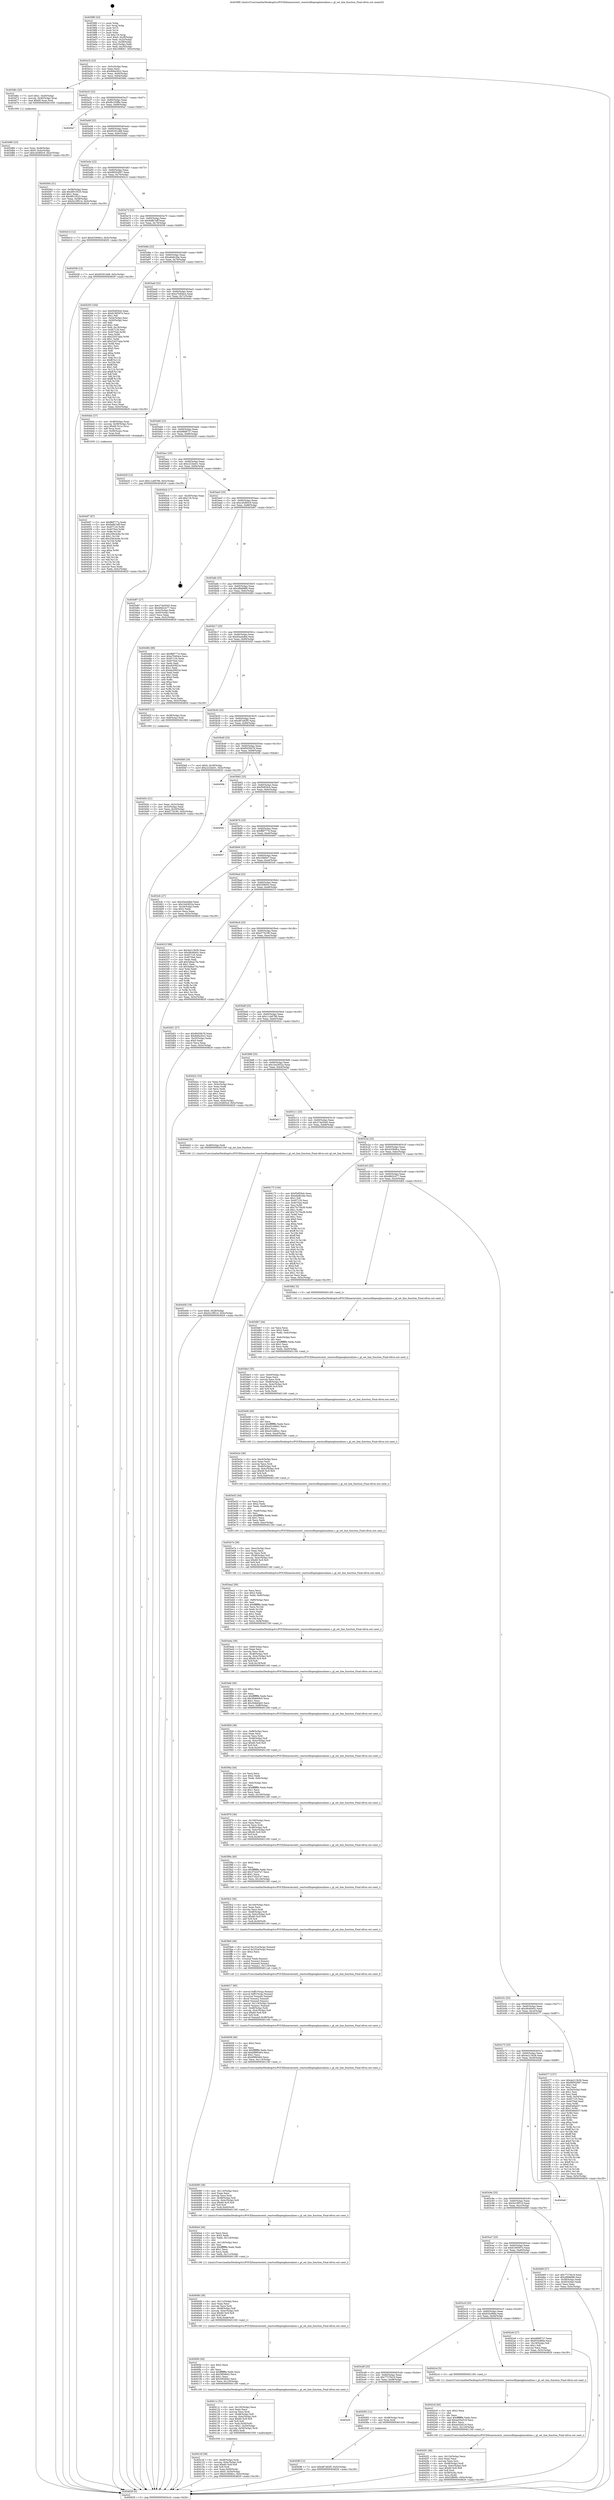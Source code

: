 digraph "0x4039f0" {
  label = "0x4039f0 (/mnt/c/Users/mathe/Desktop/tcc/POCII/binaries/extr_reactosdllopenglmesalines.c_gl_set_line_function_Final-ollvm.out::main(0))"
  labelloc = "t"
  node[shape=record]

  Entry [label="",width=0.3,height=0.3,shape=circle,fillcolor=black,style=filled]
  "0x403a1b" [label="{
     0x403a1b [23]\l
     | [instrs]\l
     &nbsp;&nbsp;0x403a1b \<+3\>: mov -0x5c(%rbp),%eax\l
     &nbsp;&nbsp;0x403a1e \<+2\>: mov %eax,%ecx\l
     &nbsp;&nbsp;0x403a20 \<+6\>: sub $0x846a30c2,%ecx\l
     &nbsp;&nbsp;0x403a26 \<+3\>: mov %eax,-0x60(%rbp)\l
     &nbsp;&nbsp;0x403a29 \<+3\>: mov %ecx,-0x64(%rbp)\l
     &nbsp;&nbsp;0x403a2c \<+6\>: je 0000000000403d6c \<main+0x37c\>\l
  }"]
  "0x403d6c" [label="{
     0x403d6c [20]\l
     | [instrs]\l
     &nbsp;&nbsp;0x403d6c \<+7\>: movl $0x1,-0x40(%rbp)\l
     &nbsp;&nbsp;0x403d73 \<+4\>: movslq -0x40(%rbp),%rax\l
     &nbsp;&nbsp;0x403d77 \<+4\>: imul $0x60,%rax,%rdi\l
     &nbsp;&nbsp;0x403d7b \<+5\>: call 0000000000401050 \<malloc@plt\>\l
     | [calls]\l
     &nbsp;&nbsp;0x401050 \{1\} (unknown)\l
  }"]
  "0x403a32" [label="{
     0x403a32 [22]\l
     | [instrs]\l
     &nbsp;&nbsp;0x403a32 \<+5\>: jmp 0000000000403a37 \<main+0x47\>\l
     &nbsp;&nbsp;0x403a37 \<+3\>: mov -0x60(%rbp),%eax\l
     &nbsp;&nbsp;0x403a3a \<+5\>: sub $0x8b105f8e,%eax\l
     &nbsp;&nbsp;0x403a3f \<+3\>: mov %eax,-0x68(%rbp)\l
     &nbsp;&nbsp;0x403a42 \<+6\>: je 00000000004045a7 \<main+0xbb7\>\l
  }"]
  Exit [label="",width=0.3,height=0.3,shape=circle,fillcolor=black,style=filled,peripheries=2]
  "0x4045a7" [label="{
     0x4045a7\l
  }", style=dashed]
  "0x403a48" [label="{
     0x403a48 [22]\l
     | [instrs]\l
     &nbsp;&nbsp;0x403a48 \<+5\>: jmp 0000000000403a4d \<main+0x5d\>\l
     &nbsp;&nbsp;0x403a4d \<+3\>: mov -0x60(%rbp),%eax\l
     &nbsp;&nbsp;0x403a50 \<+5\>: sub $0x95301dd8,%eax\l
     &nbsp;&nbsp;0x403a55 \<+3\>: mov %eax,-0x6c(%rbp)\l
     &nbsp;&nbsp;0x403a58 \<+6\>: je 0000000000404564 \<main+0xb74\>\l
  }"]
  "0x40458f" [label="{
     0x40458f [12]\l
     | [instrs]\l
     &nbsp;&nbsp;0x40458f \<+7\>: movl $0xd87a92f5,-0x5c(%rbp)\l
     &nbsp;&nbsp;0x404596 \<+5\>: jmp 0000000000404629 \<main+0xc39\>\l
  }"]
  "0x404564" [label="{
     0x404564 [31]\l
     | [instrs]\l
     &nbsp;&nbsp;0x404564 \<+3\>: mov -0x58(%rbp),%eax\l
     &nbsp;&nbsp;0x404567 \<+5\>: add $0x4f010525,%eax\l
     &nbsp;&nbsp;0x40456c \<+3\>: add $0x1,%eax\l
     &nbsp;&nbsp;0x40456f \<+5\>: sub $0x4f010525,%eax\l
     &nbsp;&nbsp;0x404574 \<+3\>: mov %eax,-0x58(%rbp)\l
     &nbsp;&nbsp;0x404577 \<+7\>: movl $0x5e19f51d,-0x5c(%rbp)\l
     &nbsp;&nbsp;0x40457e \<+5\>: jmp 0000000000404629 \<main+0xc39\>\l
  }"]
  "0x403a5e" [label="{
     0x403a5e [22]\l
     | [instrs]\l
     &nbsp;&nbsp;0x403a5e \<+5\>: jmp 0000000000403a63 \<main+0x73\>\l
     &nbsp;&nbsp;0x403a63 \<+3\>: mov -0x60(%rbp),%eax\l
     &nbsp;&nbsp;0x403a66 \<+5\>: sub $0x98502697,%eax\l
     &nbsp;&nbsp;0x403a6b \<+3\>: mov %eax,-0x70(%rbp)\l
     &nbsp;&nbsp;0x403a6e \<+6\>: je 0000000000404414 \<main+0xa24\>\l
  }"]
  "0x403cf2" [label="{
     0x403cf2\l
  }", style=dashed]
  "0x404414" [label="{
     0x404414 [12]\l
     | [instrs]\l
     &nbsp;&nbsp;0x404414 \<+7\>: movl $0x433946cc,-0x5c(%rbp)\l
     &nbsp;&nbsp;0x40441b \<+5\>: jmp 0000000000404629 \<main+0xc39\>\l
  }"]
  "0x403a74" [label="{
     0x403a74 [22]\l
     | [instrs]\l
     &nbsp;&nbsp;0x403a74 \<+5\>: jmp 0000000000403a79 \<main+0x89\>\l
     &nbsp;&nbsp;0x403a79 \<+3\>: mov -0x60(%rbp),%eax\l
     &nbsp;&nbsp;0x403a7c \<+5\>: sub $0x9a8b7eff,%eax\l
     &nbsp;&nbsp;0x403a81 \<+3\>: mov %eax,-0x74(%rbp)\l
     &nbsp;&nbsp;0x403a84 \<+6\>: je 0000000000404558 \<main+0xb68\>\l
  }"]
  "0x404583" [label="{
     0x404583 [12]\l
     | [instrs]\l
     &nbsp;&nbsp;0x404583 \<+4\>: mov -0x48(%rbp),%rax\l
     &nbsp;&nbsp;0x404587 \<+3\>: mov %rax,%rdi\l
     &nbsp;&nbsp;0x40458a \<+5\>: call 0000000000401030 \<free@plt\>\l
     | [calls]\l
     &nbsp;&nbsp;0x401030 \{1\} (unknown)\l
  }"]
  "0x404558" [label="{
     0x404558 [12]\l
     | [instrs]\l
     &nbsp;&nbsp;0x404558 \<+7\>: movl $0x95301dd8,-0x5c(%rbp)\l
     &nbsp;&nbsp;0x40455f \<+5\>: jmp 0000000000404629 \<main+0xc39\>\l
  }"]
  "0x403a8a" [label="{
     0x403a8a [22]\l
     | [instrs]\l
     &nbsp;&nbsp;0x403a8a \<+5\>: jmp 0000000000403a8f \<main+0x9f\>\l
     &nbsp;&nbsp;0x403a8f \<+3\>: mov -0x60(%rbp),%eax\l
     &nbsp;&nbsp;0x403a92 \<+5\>: sub $0xa6a8c2be,%eax\l
     &nbsp;&nbsp;0x403a97 \<+3\>: mov %eax,-0x78(%rbp)\l
     &nbsp;&nbsp;0x403a9a \<+6\>: je 0000000000404205 \<main+0x815\>\l
  }"]
  "0x4044f7" [label="{
     0x4044f7 [97]\l
     | [instrs]\l
     &nbsp;&nbsp;0x4044f7 \<+5\>: mov $0xffdf777e,%edx\l
     &nbsp;&nbsp;0x4044fc \<+5\>: mov $0x9a8b7eff,%esi\l
     &nbsp;&nbsp;0x404501 \<+8\>: mov 0x407120,%r8d\l
     &nbsp;&nbsp;0x404509 \<+8\>: mov 0x4070a4,%r9d\l
     &nbsp;&nbsp;0x404511 \<+3\>: mov %r8d,%r10d\l
     &nbsp;&nbsp;0x404514 \<+7\>: sub $0x256c4c9a,%r10d\l
     &nbsp;&nbsp;0x40451b \<+4\>: sub $0x1,%r10d\l
     &nbsp;&nbsp;0x40451f \<+7\>: add $0x256c4c9a,%r10d\l
     &nbsp;&nbsp;0x404526 \<+4\>: imul %r10d,%r8d\l
     &nbsp;&nbsp;0x40452a \<+4\>: and $0x1,%r8d\l
     &nbsp;&nbsp;0x40452e \<+4\>: cmp $0x0,%r8d\l
     &nbsp;&nbsp;0x404532 \<+4\>: sete %r11b\l
     &nbsp;&nbsp;0x404536 \<+4\>: cmp $0xa,%r9d\l
     &nbsp;&nbsp;0x40453a \<+3\>: setl %bl\l
     &nbsp;&nbsp;0x40453d \<+3\>: mov %r11b,%r14b\l
     &nbsp;&nbsp;0x404540 \<+3\>: and %bl,%r14b\l
     &nbsp;&nbsp;0x404543 \<+3\>: xor %bl,%r11b\l
     &nbsp;&nbsp;0x404546 \<+3\>: or %r11b,%r14b\l
     &nbsp;&nbsp;0x404549 \<+4\>: test $0x1,%r14b\l
     &nbsp;&nbsp;0x40454d \<+3\>: cmovne %esi,%edx\l
     &nbsp;&nbsp;0x404550 \<+3\>: mov %edx,-0x5c(%rbp)\l
     &nbsp;&nbsp;0x404553 \<+5\>: jmp 0000000000404629 \<main+0xc39\>\l
  }"]
  "0x404205" [label="{
     0x404205 [164]\l
     | [instrs]\l
     &nbsp;&nbsp;0x404205 \<+5\>: mov $0xf5df29cb,%eax\l
     &nbsp;&nbsp;0x40420a \<+5\>: mov $0x6180597e,%ecx\l
     &nbsp;&nbsp;0x40420f \<+2\>: mov $0x1,%dl\l
     &nbsp;&nbsp;0x404211 \<+3\>: mov -0x54(%rbp),%esi\l
     &nbsp;&nbsp;0x404214 \<+3\>: cmp -0x50(%rbp),%esi\l
     &nbsp;&nbsp;0x404217 \<+4\>: setl %dil\l
     &nbsp;&nbsp;0x40421b \<+4\>: and $0x1,%dil\l
     &nbsp;&nbsp;0x40421f \<+4\>: mov %dil,-0x19(%rbp)\l
     &nbsp;&nbsp;0x404223 \<+7\>: mov 0x407120,%esi\l
     &nbsp;&nbsp;0x40422a \<+8\>: mov 0x4070a4,%r8d\l
     &nbsp;&nbsp;0x404232 \<+3\>: mov %esi,%r9d\l
     &nbsp;&nbsp;0x404235 \<+7\>: sub $0x22037aba,%r9d\l
     &nbsp;&nbsp;0x40423c \<+4\>: sub $0x1,%r9d\l
     &nbsp;&nbsp;0x404240 \<+7\>: add $0x22037aba,%r9d\l
     &nbsp;&nbsp;0x404247 \<+4\>: imul %r9d,%esi\l
     &nbsp;&nbsp;0x40424b \<+3\>: and $0x1,%esi\l
     &nbsp;&nbsp;0x40424e \<+3\>: cmp $0x0,%esi\l
     &nbsp;&nbsp;0x404251 \<+4\>: sete %dil\l
     &nbsp;&nbsp;0x404255 \<+4\>: cmp $0xa,%r8d\l
     &nbsp;&nbsp;0x404259 \<+4\>: setl %r10b\l
     &nbsp;&nbsp;0x40425d \<+3\>: mov %dil,%r11b\l
     &nbsp;&nbsp;0x404260 \<+4\>: xor $0xff,%r11b\l
     &nbsp;&nbsp;0x404264 \<+3\>: mov %r10b,%bl\l
     &nbsp;&nbsp;0x404267 \<+3\>: xor $0xff,%bl\l
     &nbsp;&nbsp;0x40426a \<+3\>: xor $0x1,%dl\l
     &nbsp;&nbsp;0x40426d \<+3\>: mov %r11b,%r14b\l
     &nbsp;&nbsp;0x404270 \<+4\>: and $0xff,%r14b\l
     &nbsp;&nbsp;0x404274 \<+3\>: and %dl,%dil\l
     &nbsp;&nbsp;0x404277 \<+3\>: mov %bl,%r15b\l
     &nbsp;&nbsp;0x40427a \<+4\>: and $0xff,%r15b\l
     &nbsp;&nbsp;0x40427e \<+3\>: and %dl,%r10b\l
     &nbsp;&nbsp;0x404281 \<+3\>: or %dil,%r14b\l
     &nbsp;&nbsp;0x404284 \<+3\>: or %r10b,%r15b\l
     &nbsp;&nbsp;0x404287 \<+3\>: xor %r15b,%r14b\l
     &nbsp;&nbsp;0x40428a \<+3\>: or %bl,%r11b\l
     &nbsp;&nbsp;0x40428d \<+4\>: xor $0xff,%r11b\l
     &nbsp;&nbsp;0x404291 \<+3\>: or $0x1,%dl\l
     &nbsp;&nbsp;0x404294 \<+3\>: and %dl,%r11b\l
     &nbsp;&nbsp;0x404297 \<+3\>: or %r11b,%r14b\l
     &nbsp;&nbsp;0x40429a \<+4\>: test $0x1,%r14b\l
     &nbsp;&nbsp;0x40429e \<+3\>: cmovne %ecx,%eax\l
     &nbsp;&nbsp;0x4042a1 \<+3\>: mov %eax,-0x5c(%rbp)\l
     &nbsp;&nbsp;0x4042a4 \<+5\>: jmp 0000000000404629 \<main+0xc39\>\l
  }"]
  "0x403aa0" [label="{
     0x403aa0 [22]\l
     | [instrs]\l
     &nbsp;&nbsp;0x403aa0 \<+5\>: jmp 0000000000403aa5 \<main+0xb5\>\l
     &nbsp;&nbsp;0x403aa5 \<+3\>: mov -0x60(%rbp),%eax\l
     &nbsp;&nbsp;0x403aa8 \<+5\>: sub $0xa70d04ce,%eax\l
     &nbsp;&nbsp;0x403aad \<+3\>: mov %eax,-0x7c(%rbp)\l
     &nbsp;&nbsp;0x403ab0 \<+6\>: je 00000000004044dc \<main+0xaec\>\l
  }"]
  "0x404456" [label="{
     0x404456 [19]\l
     | [instrs]\l
     &nbsp;&nbsp;0x404456 \<+7\>: movl $0x0,-0x58(%rbp)\l
     &nbsp;&nbsp;0x40445d \<+7\>: movl $0x5e19f51d,-0x5c(%rbp)\l
     &nbsp;&nbsp;0x404464 \<+5\>: jmp 0000000000404629 \<main+0xc39\>\l
  }"]
  "0x4044dc" [label="{
     0x4044dc [27]\l
     | [instrs]\l
     &nbsp;&nbsp;0x4044dc \<+4\>: mov -0x48(%rbp),%rax\l
     &nbsp;&nbsp;0x4044e0 \<+4\>: movslq -0x58(%rbp),%rcx\l
     &nbsp;&nbsp;0x4044e4 \<+4\>: imul $0x60,%rcx,%rcx\l
     &nbsp;&nbsp;0x4044e8 \<+3\>: add %rcx,%rax\l
     &nbsp;&nbsp;0x4044eb \<+4\>: mov 0x58(%rax),%rax\l
     &nbsp;&nbsp;0x4044ef \<+3\>: mov %rax,%rdi\l
     &nbsp;&nbsp;0x4044f2 \<+5\>: call 0000000000401030 \<free@plt\>\l
     | [calls]\l
     &nbsp;&nbsp;0x401030 \{1\} (unknown)\l
  }"]
  "0x403ab6" [label="{
     0x403ab6 [22]\l
     | [instrs]\l
     &nbsp;&nbsp;0x403ab6 \<+5\>: jmp 0000000000403abb \<main+0xcb\>\l
     &nbsp;&nbsp;0x403abb \<+3\>: mov -0x60(%rbp),%eax\l
     &nbsp;&nbsp;0x403abe \<+5\>: sub $0xb8fd8727,%eax\l
     &nbsp;&nbsp;0x403ac3 \<+3\>: mov %eax,-0x80(%rbp)\l
     &nbsp;&nbsp;0x403ac6 \<+6\>: je 0000000000404420 \<main+0xa30\>\l
  }"]
  "0x4042f1" [label="{
     0x4042f1 [46]\l
     | [instrs]\l
     &nbsp;&nbsp;0x4042f1 \<+6\>: mov -0x124(%rbp),%ecx\l
     &nbsp;&nbsp;0x4042f7 \<+3\>: imul %eax,%ecx\l
     &nbsp;&nbsp;0x4042fa \<+3\>: movslq %ecx,%rsi\l
     &nbsp;&nbsp;0x4042fd \<+4\>: mov -0x48(%rbp),%rdi\l
     &nbsp;&nbsp;0x404301 \<+4\>: movslq -0x4c(%rbp),%r8\l
     &nbsp;&nbsp;0x404305 \<+4\>: imul $0x60,%r8,%r8\l
     &nbsp;&nbsp;0x404309 \<+3\>: add %r8,%rdi\l
     &nbsp;&nbsp;0x40430c \<+4\>: mov 0x58(%rdi),%rdi\l
     &nbsp;&nbsp;0x404310 \<+3\>: mov %rsi,(%rdi)\l
     &nbsp;&nbsp;0x404313 \<+7\>: movl $0x52f600c,-0x5c(%rbp)\l
     &nbsp;&nbsp;0x40431a \<+5\>: jmp 0000000000404629 \<main+0xc39\>\l
  }"]
  "0x404420" [label="{
     0x404420 [12]\l
     | [instrs]\l
     &nbsp;&nbsp;0x404420 \<+7\>: movl $0x11cb8796,-0x5c(%rbp)\l
     &nbsp;&nbsp;0x404427 \<+5\>: jmp 0000000000404629 \<main+0xc39\>\l
  }"]
  "0x403acc" [label="{
     0x403acc [25]\l
     | [instrs]\l
     &nbsp;&nbsp;0x403acc \<+5\>: jmp 0000000000403ad1 \<main+0xe1\>\l
     &nbsp;&nbsp;0x403ad1 \<+3\>: mov -0x60(%rbp),%eax\l
     &nbsp;&nbsp;0x403ad4 \<+5\>: sub $0xc223ee01,%eax\l
     &nbsp;&nbsp;0x403ad9 \<+6\>: mov %eax,-0x84(%rbp)\l
     &nbsp;&nbsp;0x403adf \<+6\>: je 00000000004045cb \<main+0xbdb\>\l
  }"]
  "0x4042c9" [label="{
     0x4042c9 [40]\l
     | [instrs]\l
     &nbsp;&nbsp;0x4042c9 \<+5\>: mov $0x2,%ecx\l
     &nbsp;&nbsp;0x4042ce \<+1\>: cltd\l
     &nbsp;&nbsp;0x4042cf \<+2\>: idiv %ecx\l
     &nbsp;&nbsp;0x4042d1 \<+6\>: imul $0xfffffffe,%edx,%ecx\l
     &nbsp;&nbsp;0x4042d7 \<+6\>: add $0xae55a518,%ecx\l
     &nbsp;&nbsp;0x4042dd \<+3\>: add $0x1,%ecx\l
     &nbsp;&nbsp;0x4042e0 \<+6\>: sub $0xae55a518,%ecx\l
     &nbsp;&nbsp;0x4042e6 \<+6\>: mov %ecx,-0x124(%rbp)\l
     &nbsp;&nbsp;0x4042ec \<+5\>: call 0000000000401160 \<next_i\>\l
     | [calls]\l
     &nbsp;&nbsp;0x401160 \{1\} (/mnt/c/Users/mathe/Desktop/tcc/POCII/binaries/extr_reactosdllopenglmesalines.c_gl_set_line_function_Final-ollvm.out::next_i)\l
  }"]
  "0x4045cb" [label="{
     0x4045cb [17]\l
     | [instrs]\l
     &nbsp;&nbsp;0x4045cb \<+3\>: mov -0x28(%rbp),%eax\l
     &nbsp;&nbsp;0x4045ce \<+7\>: add $0x118,%rsp\l
     &nbsp;&nbsp;0x4045d5 \<+1\>: pop %rbx\l
     &nbsp;&nbsp;0x4045d6 \<+2\>: pop %r14\l
     &nbsp;&nbsp;0x4045d8 \<+2\>: pop %r15\l
     &nbsp;&nbsp;0x4045da \<+1\>: pop %rbp\l
     &nbsp;&nbsp;0x4045db \<+1\>: ret\l
  }"]
  "0x403ae5" [label="{
     0x403ae5 [25]\l
     | [instrs]\l
     &nbsp;&nbsp;0x403ae5 \<+5\>: jmp 0000000000403aea \<main+0xfa\>\l
     &nbsp;&nbsp;0x403aea \<+3\>: mov -0x60(%rbp),%eax\l
     &nbsp;&nbsp;0x403aed \<+5\>: sub $0xc45d65c9,%eax\l
     &nbsp;&nbsp;0x403af2 \<+6\>: mov %eax,-0x88(%rbp)\l
     &nbsp;&nbsp;0x403af8 \<+6\>: je 0000000000403d97 \<main+0x3a7\>\l
  }"]
  "0x403cd9" [label="{
     0x403cd9 [25]\l
     | [instrs]\l
     &nbsp;&nbsp;0x403cd9 \<+5\>: jmp 0000000000403cde \<main+0x2ee\>\l
     &nbsp;&nbsp;0x403cde \<+3\>: mov -0x60(%rbp),%eax\l
     &nbsp;&nbsp;0x403ce1 \<+5\>: sub $0x7727fe19,%eax\l
     &nbsp;&nbsp;0x403ce6 \<+6\>: mov %eax,-0xd8(%rbp)\l
     &nbsp;&nbsp;0x403cec \<+6\>: je 0000000000404583 \<main+0xb93\>\l
  }"]
  "0x403d97" [label="{
     0x403d97 [27]\l
     | [instrs]\l
     &nbsp;&nbsp;0x403d97 \<+5\>: mov $0x274e5045,%eax\l
     &nbsp;&nbsp;0x403d9c \<+5\>: mov $0x48d2cb77,%ecx\l
     &nbsp;&nbsp;0x403da1 \<+3\>: mov -0x4c(%rbp),%edx\l
     &nbsp;&nbsp;0x403da4 \<+3\>: cmp -0x40(%rbp),%edx\l
     &nbsp;&nbsp;0x403da7 \<+3\>: cmovl %ecx,%eax\l
     &nbsp;&nbsp;0x403daa \<+3\>: mov %eax,-0x5c(%rbp)\l
     &nbsp;&nbsp;0x403dad \<+5\>: jmp 0000000000404629 \<main+0xc39\>\l
  }"]
  "0x403afe" [label="{
     0x403afe [25]\l
     | [instrs]\l
     &nbsp;&nbsp;0x403afe \<+5\>: jmp 0000000000403b03 \<main+0x113\>\l
     &nbsp;&nbsp;0x403b03 \<+3\>: mov -0x60(%rbp),%eax\l
     &nbsp;&nbsp;0x403b06 \<+5\>: sub $0xcf8d6686,%eax\l
     &nbsp;&nbsp;0x403b0b \<+6\>: mov %eax,-0x8c(%rbp)\l
     &nbsp;&nbsp;0x403b11 \<+6\>: je 0000000000404484 \<main+0xa94\>\l
  }"]
  "0x4042c4" [label="{
     0x4042c4 [5]\l
     | [instrs]\l
     &nbsp;&nbsp;0x4042c4 \<+5\>: call 0000000000401160 \<next_i\>\l
     | [calls]\l
     &nbsp;&nbsp;0x401160 \{1\} (/mnt/c/Users/mathe/Desktop/tcc/POCII/binaries/extr_reactosdllopenglmesalines.c_gl_set_line_function_Final-ollvm.out::next_i)\l
  }"]
  "0x404484" [label="{
     0x404484 [88]\l
     | [instrs]\l
     &nbsp;&nbsp;0x404484 \<+5\>: mov $0xffdf777e,%eax\l
     &nbsp;&nbsp;0x404489 \<+5\>: mov $0xa70d04ce,%ecx\l
     &nbsp;&nbsp;0x40448e \<+7\>: mov 0x407120,%edx\l
     &nbsp;&nbsp;0x404495 \<+7\>: mov 0x4070a4,%esi\l
     &nbsp;&nbsp;0x40449c \<+2\>: mov %edx,%edi\l
     &nbsp;&nbsp;0x40449e \<+6\>: add $0xeb20922e,%edi\l
     &nbsp;&nbsp;0x4044a4 \<+3\>: sub $0x1,%edi\l
     &nbsp;&nbsp;0x4044a7 \<+6\>: sub $0xeb20922e,%edi\l
     &nbsp;&nbsp;0x4044ad \<+3\>: imul %edi,%edx\l
     &nbsp;&nbsp;0x4044b0 \<+3\>: and $0x1,%edx\l
     &nbsp;&nbsp;0x4044b3 \<+3\>: cmp $0x0,%edx\l
     &nbsp;&nbsp;0x4044b6 \<+4\>: sete %r8b\l
     &nbsp;&nbsp;0x4044ba \<+3\>: cmp $0xa,%esi\l
     &nbsp;&nbsp;0x4044bd \<+4\>: setl %r9b\l
     &nbsp;&nbsp;0x4044c1 \<+3\>: mov %r8b,%r10b\l
     &nbsp;&nbsp;0x4044c4 \<+3\>: and %r9b,%r10b\l
     &nbsp;&nbsp;0x4044c7 \<+3\>: xor %r9b,%r8b\l
     &nbsp;&nbsp;0x4044ca \<+3\>: or %r8b,%r10b\l
     &nbsp;&nbsp;0x4044cd \<+4\>: test $0x1,%r10b\l
     &nbsp;&nbsp;0x4044d1 \<+3\>: cmovne %ecx,%eax\l
     &nbsp;&nbsp;0x4044d4 \<+3\>: mov %eax,-0x5c(%rbp)\l
     &nbsp;&nbsp;0x4044d7 \<+5\>: jmp 0000000000404629 \<main+0xc39\>\l
  }"]
  "0x403b17" [label="{
     0x403b17 [25]\l
     | [instrs]\l
     &nbsp;&nbsp;0x403b17 \<+5\>: jmp 0000000000403b1c \<main+0x12c\>\l
     &nbsp;&nbsp;0x403b1c \<+3\>: mov -0x60(%rbp),%eax\l
     &nbsp;&nbsp;0x403b1f \<+5\>: sub $0xd3acbdbd,%eax\l
     &nbsp;&nbsp;0x403b24 \<+6\>: mov %eax,-0x90(%rbp)\l
     &nbsp;&nbsp;0x403b2a \<+6\>: je 0000000000403d2f \<main+0x33f\>\l
  }"]
  "0x403cc0" [label="{
     0x403cc0 [25]\l
     | [instrs]\l
     &nbsp;&nbsp;0x403cc0 \<+5\>: jmp 0000000000403cc5 \<main+0x2d5\>\l
     &nbsp;&nbsp;0x403cc5 \<+3\>: mov -0x60(%rbp),%eax\l
     &nbsp;&nbsp;0x403cc8 \<+5\>: sub $0x632e8fda,%eax\l
     &nbsp;&nbsp;0x403ccd \<+6\>: mov %eax,-0xd4(%rbp)\l
     &nbsp;&nbsp;0x403cd3 \<+6\>: je 00000000004042c4 \<main+0x8d4\>\l
  }"]
  "0x403d2f" [label="{
     0x403d2f [13]\l
     | [instrs]\l
     &nbsp;&nbsp;0x403d2f \<+4\>: mov -0x38(%rbp),%rax\l
     &nbsp;&nbsp;0x403d33 \<+4\>: mov 0x8(%rax),%rdi\l
     &nbsp;&nbsp;0x403d37 \<+5\>: call 0000000000401060 \<atoi@plt\>\l
     | [calls]\l
     &nbsp;&nbsp;0x401060 \{1\} (unknown)\l
  }"]
  "0x403b30" [label="{
     0x403b30 [25]\l
     | [instrs]\l
     &nbsp;&nbsp;0x403b30 \<+5\>: jmp 0000000000403b35 \<main+0x145\>\l
     &nbsp;&nbsp;0x403b35 \<+3\>: mov -0x60(%rbp),%eax\l
     &nbsp;&nbsp;0x403b38 \<+5\>: sub $0xd87a92f5,%eax\l
     &nbsp;&nbsp;0x403b3d \<+6\>: mov %eax,-0x94(%rbp)\l
     &nbsp;&nbsp;0x403b43 \<+6\>: je 00000000004045b8 \<main+0xbc8\>\l
  }"]
  "0x4042a9" [label="{
     0x4042a9 [27]\l
     | [instrs]\l
     &nbsp;&nbsp;0x4042a9 \<+5\>: mov $0xb8fd8727,%eax\l
     &nbsp;&nbsp;0x4042ae \<+5\>: mov $0x632e8fda,%ecx\l
     &nbsp;&nbsp;0x4042b3 \<+3\>: mov -0x19(%rbp),%dl\l
     &nbsp;&nbsp;0x4042b6 \<+3\>: test $0x1,%dl\l
     &nbsp;&nbsp;0x4042b9 \<+3\>: cmovne %ecx,%eax\l
     &nbsp;&nbsp;0x4042bc \<+3\>: mov %eax,-0x5c(%rbp)\l
     &nbsp;&nbsp;0x4042bf \<+5\>: jmp 0000000000404629 \<main+0xc39\>\l
  }"]
  "0x4045b8" [label="{
     0x4045b8 [19]\l
     | [instrs]\l
     &nbsp;&nbsp;0x4045b8 \<+7\>: movl $0x0,-0x28(%rbp)\l
     &nbsp;&nbsp;0x4045bf \<+7\>: movl $0xc223ee01,-0x5c(%rbp)\l
     &nbsp;&nbsp;0x4045c6 \<+5\>: jmp 0000000000404629 \<main+0xc39\>\l
  }"]
  "0x403b49" [label="{
     0x403b49 [25]\l
     | [instrs]\l
     &nbsp;&nbsp;0x403b49 \<+5\>: jmp 0000000000403b4e \<main+0x15e\>\l
     &nbsp;&nbsp;0x403b4e \<+3\>: mov -0x60(%rbp),%eax\l
     &nbsp;&nbsp;0x403b51 \<+5\>: sub $0xf0d30b78,%eax\l
     &nbsp;&nbsp;0x403b56 \<+6\>: mov %eax,-0x98(%rbp)\l
     &nbsp;&nbsp;0x403b5c \<+6\>: je 000000000040459b \<main+0xbab\>\l
  }"]
  "0x403ca7" [label="{
     0x403ca7 [25]\l
     | [instrs]\l
     &nbsp;&nbsp;0x403ca7 \<+5\>: jmp 0000000000403cac \<main+0x2bc\>\l
     &nbsp;&nbsp;0x403cac \<+3\>: mov -0x60(%rbp),%eax\l
     &nbsp;&nbsp;0x403caf \<+5\>: sub $0x6180597e,%eax\l
     &nbsp;&nbsp;0x403cb4 \<+6\>: mov %eax,-0xd0(%rbp)\l
     &nbsp;&nbsp;0x403cba \<+6\>: je 00000000004042a9 \<main+0x8b9\>\l
  }"]
  "0x40459b" [label="{
     0x40459b\l
  }", style=dashed]
  "0x403b62" [label="{
     0x403b62 [25]\l
     | [instrs]\l
     &nbsp;&nbsp;0x403b62 \<+5\>: jmp 0000000000403b67 \<main+0x177\>\l
     &nbsp;&nbsp;0x403b67 \<+3\>: mov -0x60(%rbp),%eax\l
     &nbsp;&nbsp;0x403b6a \<+5\>: sub $0xf5df29cb,%eax\l
     &nbsp;&nbsp;0x403b6f \<+6\>: mov %eax,-0x9c(%rbp)\l
     &nbsp;&nbsp;0x403b75 \<+6\>: je 00000000004045dc \<main+0xbec\>\l
  }"]
  "0x404469" [label="{
     0x404469 [27]\l
     | [instrs]\l
     &nbsp;&nbsp;0x404469 \<+5\>: mov $0x7727fe19,%eax\l
     &nbsp;&nbsp;0x40446e \<+5\>: mov $0xcf8d6686,%ecx\l
     &nbsp;&nbsp;0x404473 \<+3\>: mov -0x58(%rbp),%edx\l
     &nbsp;&nbsp;0x404476 \<+3\>: cmp -0x40(%rbp),%edx\l
     &nbsp;&nbsp;0x404479 \<+3\>: cmovl %ecx,%eax\l
     &nbsp;&nbsp;0x40447c \<+3\>: mov %eax,-0x5c(%rbp)\l
     &nbsp;&nbsp;0x40447f \<+5\>: jmp 0000000000404629 \<main+0xc39\>\l
  }"]
  "0x4045dc" [label="{
     0x4045dc\l
  }", style=dashed]
  "0x403b7b" [label="{
     0x403b7b [25]\l
     | [instrs]\l
     &nbsp;&nbsp;0x403b7b \<+5\>: jmp 0000000000403b80 \<main+0x190\>\l
     &nbsp;&nbsp;0x403b80 \<+3\>: mov -0x60(%rbp),%eax\l
     &nbsp;&nbsp;0x403b83 \<+5\>: sub $0xffdf777e,%eax\l
     &nbsp;&nbsp;0x403b88 \<+6\>: mov %eax,-0xa0(%rbp)\l
     &nbsp;&nbsp;0x403b8e \<+6\>: je 0000000000404607 \<main+0xc17\>\l
  }"]
  "0x403c8e" [label="{
     0x403c8e [25]\l
     | [instrs]\l
     &nbsp;&nbsp;0x403c8e \<+5\>: jmp 0000000000403c93 \<main+0x2a3\>\l
     &nbsp;&nbsp;0x403c93 \<+3\>: mov -0x60(%rbp),%eax\l
     &nbsp;&nbsp;0x403c96 \<+5\>: sub $0x5e19f51d,%eax\l
     &nbsp;&nbsp;0x403c9b \<+6\>: mov %eax,-0xcc(%rbp)\l
     &nbsp;&nbsp;0x403ca1 \<+6\>: je 0000000000404469 \<main+0xa79\>\l
  }"]
  "0x404607" [label="{
     0x404607\l
  }", style=dashed]
  "0x403b94" [label="{
     0x403b94 [25]\l
     | [instrs]\l
     &nbsp;&nbsp;0x403b94 \<+5\>: jmp 0000000000403b99 \<main+0x1a9\>\l
     &nbsp;&nbsp;0x403b99 \<+3\>: mov -0x60(%rbp),%eax\l
     &nbsp;&nbsp;0x403b9c \<+5\>: sub $0x1f480e7,%eax\l
     &nbsp;&nbsp;0x403ba1 \<+6\>: mov %eax,-0xa4(%rbp)\l
     &nbsp;&nbsp;0x403ba7 \<+6\>: je 0000000000403cfc \<main+0x30c\>\l
  }"]
  "0x4045e8" [label="{
     0x4045e8\l
  }", style=dashed]
  "0x403cfc" [label="{
     0x403cfc [27]\l
     | [instrs]\l
     &nbsp;&nbsp;0x403cfc \<+5\>: mov $0xd3acbdbd,%eax\l
     &nbsp;&nbsp;0x403d01 \<+5\>: mov $0x1b42652a,%ecx\l
     &nbsp;&nbsp;0x403d06 \<+3\>: mov -0x24(%rbp),%edx\l
     &nbsp;&nbsp;0x403d09 \<+3\>: cmp $0x2,%edx\l
     &nbsp;&nbsp;0x403d0c \<+3\>: cmovne %ecx,%eax\l
     &nbsp;&nbsp;0x403d0f \<+3\>: mov %eax,-0x5c(%rbp)\l
     &nbsp;&nbsp;0x403d12 \<+5\>: jmp 0000000000404629 \<main+0xc39\>\l
  }"]
  "0x403bad" [label="{
     0x403bad [25]\l
     | [instrs]\l
     &nbsp;&nbsp;0x403bad \<+5\>: jmp 0000000000403bb2 \<main+0x1c2\>\l
     &nbsp;&nbsp;0x403bb2 \<+3\>: mov -0x60(%rbp),%eax\l
     &nbsp;&nbsp;0x403bb5 \<+5\>: sub $0x52f600c,%eax\l
     &nbsp;&nbsp;0x403bba \<+6\>: mov %eax,-0xa8(%rbp)\l
     &nbsp;&nbsp;0x403bc0 \<+6\>: je 000000000040431f \<main+0x92f\>\l
  }"]
  "0x404629" [label="{
     0x404629 [5]\l
     | [instrs]\l
     &nbsp;&nbsp;0x404629 \<+5\>: jmp 0000000000403a1b \<main+0x2b\>\l
  }"]
  "0x4039f0" [label="{
     0x4039f0 [43]\l
     | [instrs]\l
     &nbsp;&nbsp;0x4039f0 \<+1\>: push %rbp\l
     &nbsp;&nbsp;0x4039f1 \<+3\>: mov %rsp,%rbp\l
     &nbsp;&nbsp;0x4039f4 \<+2\>: push %r15\l
     &nbsp;&nbsp;0x4039f6 \<+2\>: push %r14\l
     &nbsp;&nbsp;0x4039f8 \<+1\>: push %rbx\l
     &nbsp;&nbsp;0x4039f9 \<+7\>: sub $0x118,%rsp\l
     &nbsp;&nbsp;0x403a00 \<+7\>: movl $0x0,-0x28(%rbp)\l
     &nbsp;&nbsp;0x403a07 \<+3\>: mov %edi,-0x2c(%rbp)\l
     &nbsp;&nbsp;0x403a0a \<+4\>: mov %rsi,-0x38(%rbp)\l
     &nbsp;&nbsp;0x403a0e \<+3\>: mov -0x2c(%rbp),%edi\l
     &nbsp;&nbsp;0x403a11 \<+3\>: mov %edi,-0x24(%rbp)\l
     &nbsp;&nbsp;0x403a14 \<+7\>: movl $0x1f480e7,-0x5c(%rbp)\l
  }"]
  "0x403d3c" [label="{
     0x403d3c [21]\l
     | [instrs]\l
     &nbsp;&nbsp;0x403d3c \<+3\>: mov %eax,-0x3c(%rbp)\l
     &nbsp;&nbsp;0x403d3f \<+3\>: mov -0x3c(%rbp),%eax\l
     &nbsp;&nbsp;0x403d42 \<+3\>: mov %eax,-0x20(%rbp)\l
     &nbsp;&nbsp;0x403d45 \<+7\>: movl $0xd77b190,-0x5c(%rbp)\l
     &nbsp;&nbsp;0x403d4c \<+5\>: jmp 0000000000404629 \<main+0xc39\>\l
  }"]
  "0x403c75" [label="{
     0x403c75 [25]\l
     | [instrs]\l
     &nbsp;&nbsp;0x403c75 \<+5\>: jmp 0000000000403c7a \<main+0x28a\>\l
     &nbsp;&nbsp;0x403c7a \<+3\>: mov -0x60(%rbp),%eax\l
     &nbsp;&nbsp;0x403c7d \<+5\>: sub $0x4e213b36,%eax\l
     &nbsp;&nbsp;0x403c82 \<+6\>: mov %eax,-0xc8(%rbp)\l
     &nbsp;&nbsp;0x403c88 \<+6\>: je 00000000004045e8 \<main+0xbf8\>\l
  }"]
  "0x40431f" [label="{
     0x40431f [88]\l
     | [instrs]\l
     &nbsp;&nbsp;0x40431f \<+5\>: mov $0x4e213b36,%eax\l
     &nbsp;&nbsp;0x404324 \<+5\>: mov $0x49c60e5c,%ecx\l
     &nbsp;&nbsp;0x404329 \<+7\>: mov 0x407120,%edx\l
     &nbsp;&nbsp;0x404330 \<+7\>: mov 0x4070a4,%esi\l
     &nbsp;&nbsp;0x404337 \<+2\>: mov %edx,%edi\l
     &nbsp;&nbsp;0x404339 \<+6\>: add $0x5a8aa75a,%edi\l
     &nbsp;&nbsp;0x40433f \<+3\>: sub $0x1,%edi\l
     &nbsp;&nbsp;0x404342 \<+6\>: sub $0x5a8aa75a,%edi\l
     &nbsp;&nbsp;0x404348 \<+3\>: imul %edi,%edx\l
     &nbsp;&nbsp;0x40434b \<+3\>: and $0x1,%edx\l
     &nbsp;&nbsp;0x40434e \<+3\>: cmp $0x0,%edx\l
     &nbsp;&nbsp;0x404351 \<+4\>: sete %r8b\l
     &nbsp;&nbsp;0x404355 \<+3\>: cmp $0xa,%esi\l
     &nbsp;&nbsp;0x404358 \<+4\>: setl %r9b\l
     &nbsp;&nbsp;0x40435c \<+3\>: mov %r8b,%r10b\l
     &nbsp;&nbsp;0x40435f \<+3\>: and %r9b,%r10b\l
     &nbsp;&nbsp;0x404362 \<+3\>: xor %r9b,%r8b\l
     &nbsp;&nbsp;0x404365 \<+3\>: or %r8b,%r10b\l
     &nbsp;&nbsp;0x404368 \<+4\>: test $0x1,%r10b\l
     &nbsp;&nbsp;0x40436c \<+3\>: cmovne %ecx,%eax\l
     &nbsp;&nbsp;0x40436f \<+3\>: mov %eax,-0x5c(%rbp)\l
     &nbsp;&nbsp;0x404372 \<+5\>: jmp 0000000000404629 \<main+0xc39\>\l
  }"]
  "0x403bc6" [label="{
     0x403bc6 [25]\l
     | [instrs]\l
     &nbsp;&nbsp;0x403bc6 \<+5\>: jmp 0000000000403bcb \<main+0x1db\>\l
     &nbsp;&nbsp;0x403bcb \<+3\>: mov -0x60(%rbp),%eax\l
     &nbsp;&nbsp;0x403bce \<+5\>: sub $0xd77b190,%eax\l
     &nbsp;&nbsp;0x403bd3 \<+6\>: mov %eax,-0xac(%rbp)\l
     &nbsp;&nbsp;0x403bd9 \<+6\>: je 0000000000403d51 \<main+0x361\>\l
  }"]
  "0x404377" [label="{
     0x404377 [157]\l
     | [instrs]\l
     &nbsp;&nbsp;0x404377 \<+5\>: mov $0x4e213b36,%eax\l
     &nbsp;&nbsp;0x40437c \<+5\>: mov $0x98502697,%ecx\l
     &nbsp;&nbsp;0x404381 \<+2\>: mov $0x1,%dl\l
     &nbsp;&nbsp;0x404383 \<+2\>: xor %esi,%esi\l
     &nbsp;&nbsp;0x404385 \<+3\>: mov -0x54(%rbp),%edi\l
     &nbsp;&nbsp;0x404388 \<+3\>: sub $0x1,%esi\l
     &nbsp;&nbsp;0x40438b \<+2\>: sub %esi,%edi\l
     &nbsp;&nbsp;0x40438d \<+3\>: mov %edi,-0x54(%rbp)\l
     &nbsp;&nbsp;0x404390 \<+7\>: mov 0x407120,%esi\l
     &nbsp;&nbsp;0x404397 \<+7\>: mov 0x4070a4,%edi\l
     &nbsp;&nbsp;0x40439e \<+3\>: mov %esi,%r8d\l
     &nbsp;&nbsp;0x4043a1 \<+7\>: sub $0x83e6a037,%r8d\l
     &nbsp;&nbsp;0x4043a8 \<+4\>: sub $0x1,%r8d\l
     &nbsp;&nbsp;0x4043ac \<+7\>: add $0x83e6a037,%r8d\l
     &nbsp;&nbsp;0x4043b3 \<+4\>: imul %r8d,%esi\l
     &nbsp;&nbsp;0x4043b7 \<+3\>: and $0x1,%esi\l
     &nbsp;&nbsp;0x4043ba \<+3\>: cmp $0x0,%esi\l
     &nbsp;&nbsp;0x4043bd \<+4\>: sete %r9b\l
     &nbsp;&nbsp;0x4043c1 \<+3\>: cmp $0xa,%edi\l
     &nbsp;&nbsp;0x4043c4 \<+4\>: setl %r10b\l
     &nbsp;&nbsp;0x4043c8 \<+3\>: mov %r9b,%r11b\l
     &nbsp;&nbsp;0x4043cb \<+4\>: xor $0xff,%r11b\l
     &nbsp;&nbsp;0x4043cf \<+3\>: mov %r10b,%bl\l
     &nbsp;&nbsp;0x4043d2 \<+3\>: xor $0xff,%bl\l
     &nbsp;&nbsp;0x4043d5 \<+3\>: xor $0x0,%dl\l
     &nbsp;&nbsp;0x4043d8 \<+3\>: mov %r11b,%r14b\l
     &nbsp;&nbsp;0x4043db \<+4\>: and $0x0,%r14b\l
     &nbsp;&nbsp;0x4043df \<+3\>: and %dl,%r9b\l
     &nbsp;&nbsp;0x4043e2 \<+3\>: mov %bl,%r15b\l
     &nbsp;&nbsp;0x4043e5 \<+4\>: and $0x0,%r15b\l
     &nbsp;&nbsp;0x4043e9 \<+3\>: and %dl,%r10b\l
     &nbsp;&nbsp;0x4043ec \<+3\>: or %r9b,%r14b\l
     &nbsp;&nbsp;0x4043ef \<+3\>: or %r10b,%r15b\l
     &nbsp;&nbsp;0x4043f2 \<+3\>: xor %r15b,%r14b\l
     &nbsp;&nbsp;0x4043f5 \<+3\>: or %bl,%r11b\l
     &nbsp;&nbsp;0x4043f8 \<+4\>: xor $0xff,%r11b\l
     &nbsp;&nbsp;0x4043fc \<+3\>: or $0x0,%dl\l
     &nbsp;&nbsp;0x4043ff \<+3\>: and %dl,%r11b\l
     &nbsp;&nbsp;0x404402 \<+3\>: or %r11b,%r14b\l
     &nbsp;&nbsp;0x404405 \<+4\>: test $0x1,%r14b\l
     &nbsp;&nbsp;0x404409 \<+3\>: cmovne %ecx,%eax\l
     &nbsp;&nbsp;0x40440c \<+3\>: mov %eax,-0x5c(%rbp)\l
     &nbsp;&nbsp;0x40440f \<+5\>: jmp 0000000000404629 \<main+0xc39\>\l
  }"]
  "0x403d51" [label="{
     0x403d51 [27]\l
     | [instrs]\l
     &nbsp;&nbsp;0x403d51 \<+5\>: mov $0xf0d30b78,%eax\l
     &nbsp;&nbsp;0x403d56 \<+5\>: mov $0x846a30c2,%ecx\l
     &nbsp;&nbsp;0x403d5b \<+3\>: mov -0x20(%rbp),%edx\l
     &nbsp;&nbsp;0x403d5e \<+3\>: cmp $0x0,%edx\l
     &nbsp;&nbsp;0x403d61 \<+3\>: cmove %ecx,%eax\l
     &nbsp;&nbsp;0x403d64 \<+3\>: mov %eax,-0x5c(%rbp)\l
     &nbsp;&nbsp;0x403d67 \<+5\>: jmp 0000000000404629 \<main+0xc39\>\l
  }"]
  "0x403bdf" [label="{
     0x403bdf [25]\l
     | [instrs]\l
     &nbsp;&nbsp;0x403bdf \<+5\>: jmp 0000000000403be4 \<main+0x1f4\>\l
     &nbsp;&nbsp;0x403be4 \<+3\>: mov -0x60(%rbp),%eax\l
     &nbsp;&nbsp;0x403be7 \<+5\>: sub $0x11cb8796,%eax\l
     &nbsp;&nbsp;0x403bec \<+6\>: mov %eax,-0xb0(%rbp)\l
     &nbsp;&nbsp;0x403bf2 \<+6\>: je 000000000040442c \<main+0xa3c\>\l
  }"]
  "0x403d80" [label="{
     0x403d80 [23]\l
     | [instrs]\l
     &nbsp;&nbsp;0x403d80 \<+4\>: mov %rax,-0x48(%rbp)\l
     &nbsp;&nbsp;0x403d84 \<+7\>: movl $0x0,-0x4c(%rbp)\l
     &nbsp;&nbsp;0x403d8b \<+7\>: movl $0xc45d65c9,-0x5c(%rbp)\l
     &nbsp;&nbsp;0x403d92 \<+5\>: jmp 0000000000404629 \<main+0xc39\>\l
  }"]
  "0x40414f" [label="{
     0x40414f [38]\l
     | [instrs]\l
     &nbsp;&nbsp;0x40414f \<+4\>: mov -0x48(%rbp),%rdi\l
     &nbsp;&nbsp;0x404153 \<+4\>: movslq -0x4c(%rbp),%r8\l
     &nbsp;&nbsp;0x404157 \<+4\>: imul $0x60,%r8,%r8\l
     &nbsp;&nbsp;0x40415b \<+3\>: add %r8,%rdi\l
     &nbsp;&nbsp;0x40415e \<+4\>: mov %rax,0x58(%rdi)\l
     &nbsp;&nbsp;0x404162 \<+7\>: movl $0x0,-0x54(%rbp)\l
     &nbsp;&nbsp;0x404169 \<+7\>: movl $0x433946cc,-0x5c(%rbp)\l
     &nbsp;&nbsp;0x404170 \<+5\>: jmp 0000000000404629 \<main+0xc39\>\l
  }"]
  "0x40442c" [label="{
     0x40442c [33]\l
     | [instrs]\l
     &nbsp;&nbsp;0x40442c \<+2\>: xor %eax,%eax\l
     &nbsp;&nbsp;0x40442e \<+3\>: mov -0x4c(%rbp),%ecx\l
     &nbsp;&nbsp;0x404431 \<+2\>: mov %eax,%edx\l
     &nbsp;&nbsp;0x404433 \<+2\>: sub %ecx,%edx\l
     &nbsp;&nbsp;0x404435 \<+2\>: mov %eax,%ecx\l
     &nbsp;&nbsp;0x404437 \<+3\>: sub $0x1,%ecx\l
     &nbsp;&nbsp;0x40443a \<+2\>: add %ecx,%edx\l
     &nbsp;&nbsp;0x40443c \<+2\>: sub %edx,%eax\l
     &nbsp;&nbsp;0x40443e \<+3\>: mov %eax,-0x4c(%rbp)\l
     &nbsp;&nbsp;0x404441 \<+7\>: movl $0xc45d65c9,-0x5c(%rbp)\l
     &nbsp;&nbsp;0x404448 \<+5\>: jmp 0000000000404629 \<main+0xc39\>\l
  }"]
  "0x403bf8" [label="{
     0x403bf8 [25]\l
     | [instrs]\l
     &nbsp;&nbsp;0x403bf8 \<+5\>: jmp 0000000000403bfd \<main+0x20d\>\l
     &nbsp;&nbsp;0x403bfd \<+3\>: mov -0x60(%rbp),%eax\l
     &nbsp;&nbsp;0x403c00 \<+5\>: sub $0x1b42652a,%eax\l
     &nbsp;&nbsp;0x403c05 \<+6\>: mov %eax,-0xb4(%rbp)\l
     &nbsp;&nbsp;0x403c0b \<+6\>: je 0000000000403d17 \<main+0x327\>\l
  }"]
  "0x40411c" [label="{
     0x40411c [51]\l
     | [instrs]\l
     &nbsp;&nbsp;0x40411c \<+6\>: mov -0x120(%rbp),%ecx\l
     &nbsp;&nbsp;0x404122 \<+3\>: imul %eax,%ecx\l
     &nbsp;&nbsp;0x404125 \<+3\>: movslq %ecx,%rdi\l
     &nbsp;&nbsp;0x404128 \<+4\>: mov -0x48(%rbp),%r8\l
     &nbsp;&nbsp;0x40412c \<+4\>: movslq -0x4c(%rbp),%r9\l
     &nbsp;&nbsp;0x404130 \<+4\>: imul $0x60,%r9,%r9\l
     &nbsp;&nbsp;0x404134 \<+3\>: add %r9,%r8\l
     &nbsp;&nbsp;0x404137 \<+4\>: mov %rdi,0x50(%r8)\l
     &nbsp;&nbsp;0x40413b \<+7\>: movl $0x1,-0x50(%rbp)\l
     &nbsp;&nbsp;0x404142 \<+4\>: movslq -0x50(%rbp),%rdi\l
     &nbsp;&nbsp;0x404146 \<+4\>: shl $0x3,%rdi\l
     &nbsp;&nbsp;0x40414a \<+5\>: call 0000000000401050 \<malloc@plt\>\l
     | [calls]\l
     &nbsp;&nbsp;0x401050 \{1\} (unknown)\l
  }"]
  "0x403d17" [label="{
     0x403d17\l
  }", style=dashed]
  "0x403c11" [label="{
     0x403c11 [25]\l
     | [instrs]\l
     &nbsp;&nbsp;0x403c11 \<+5\>: jmp 0000000000403c16 \<main+0x226\>\l
     &nbsp;&nbsp;0x403c16 \<+3\>: mov -0x60(%rbp),%eax\l
     &nbsp;&nbsp;0x403c19 \<+5\>: sub $0x274e5045,%eax\l
     &nbsp;&nbsp;0x403c1e \<+6\>: mov %eax,-0xb8(%rbp)\l
     &nbsp;&nbsp;0x403c24 \<+6\>: je 000000000040444d \<main+0xa5d\>\l
  }"]
  "0x4040f4" [label="{
     0x4040f4 [40]\l
     | [instrs]\l
     &nbsp;&nbsp;0x4040f4 \<+5\>: mov $0x2,%ecx\l
     &nbsp;&nbsp;0x4040f9 \<+1\>: cltd\l
     &nbsp;&nbsp;0x4040fa \<+2\>: idiv %ecx\l
     &nbsp;&nbsp;0x4040fc \<+6\>: imul $0xfffffffe,%edx,%ecx\l
     &nbsp;&nbsp;0x404102 \<+6\>: sub $0x595d642,%ecx\l
     &nbsp;&nbsp;0x404108 \<+3\>: add $0x1,%ecx\l
     &nbsp;&nbsp;0x40410b \<+6\>: add $0x595d642,%ecx\l
     &nbsp;&nbsp;0x404111 \<+6\>: mov %ecx,-0x120(%rbp)\l
     &nbsp;&nbsp;0x404117 \<+5\>: call 0000000000401160 \<next_i\>\l
     | [calls]\l
     &nbsp;&nbsp;0x401160 \{1\} (/mnt/c/Users/mathe/Desktop/tcc/POCII/binaries/extr_reactosdllopenglmesalines.c_gl_set_line_function_Final-ollvm.out::next_i)\l
  }"]
  "0x40444d" [label="{
     0x40444d [9]\l
     | [instrs]\l
     &nbsp;&nbsp;0x40444d \<+4\>: mov -0x48(%rbp),%rdi\l
     &nbsp;&nbsp;0x404451 \<+5\>: call 0000000000401240 \<gl_set_line_function\>\l
     | [calls]\l
     &nbsp;&nbsp;0x401240 \{1\} (/mnt/c/Users/mathe/Desktop/tcc/POCII/binaries/extr_reactosdllopenglmesalines.c_gl_set_line_function_Final-ollvm.out::gl_set_line_function)\l
  }"]
  "0x403c2a" [label="{
     0x403c2a [25]\l
     | [instrs]\l
     &nbsp;&nbsp;0x403c2a \<+5\>: jmp 0000000000403c2f \<main+0x23f\>\l
     &nbsp;&nbsp;0x403c2f \<+3\>: mov -0x60(%rbp),%eax\l
     &nbsp;&nbsp;0x403c32 \<+5\>: sub $0x433946cc,%eax\l
     &nbsp;&nbsp;0x403c37 \<+6\>: mov %eax,-0xbc(%rbp)\l
     &nbsp;&nbsp;0x403c3d \<+6\>: je 0000000000404175 \<main+0x785\>\l
  }"]
  "0x4040d0" [label="{
     0x4040d0 [36]\l
     | [instrs]\l
     &nbsp;&nbsp;0x4040d0 \<+6\>: mov -0x11c(%rbp),%ecx\l
     &nbsp;&nbsp;0x4040d6 \<+3\>: imul %eax,%ecx\l
     &nbsp;&nbsp;0x4040d9 \<+3\>: movslq %ecx,%rdi\l
     &nbsp;&nbsp;0x4040dc \<+4\>: mov -0x48(%rbp),%r8\l
     &nbsp;&nbsp;0x4040e0 \<+4\>: movslq -0x4c(%rbp),%r9\l
     &nbsp;&nbsp;0x4040e4 \<+4\>: imul $0x60,%r9,%r9\l
     &nbsp;&nbsp;0x4040e8 \<+3\>: add %r9,%r8\l
     &nbsp;&nbsp;0x4040eb \<+4\>: mov %rdi,0x48(%r8)\l
     &nbsp;&nbsp;0x4040ef \<+5\>: call 0000000000401160 \<next_i\>\l
     | [calls]\l
     &nbsp;&nbsp;0x401160 \{1\} (/mnt/c/Users/mathe/Desktop/tcc/POCII/binaries/extr_reactosdllopenglmesalines.c_gl_set_line_function_Final-ollvm.out::next_i)\l
  }"]
  "0x404175" [label="{
     0x404175 [144]\l
     | [instrs]\l
     &nbsp;&nbsp;0x404175 \<+5\>: mov $0xf5df29cb,%eax\l
     &nbsp;&nbsp;0x40417a \<+5\>: mov $0xa6a8c2be,%ecx\l
     &nbsp;&nbsp;0x40417f \<+2\>: mov $0x1,%dl\l
     &nbsp;&nbsp;0x404181 \<+7\>: mov 0x407120,%esi\l
     &nbsp;&nbsp;0x404188 \<+7\>: mov 0x4070a4,%edi\l
     &nbsp;&nbsp;0x40418f \<+3\>: mov %esi,%r8d\l
     &nbsp;&nbsp;0x404192 \<+7\>: sub $0x75c70e38,%r8d\l
     &nbsp;&nbsp;0x404199 \<+4\>: sub $0x1,%r8d\l
     &nbsp;&nbsp;0x40419d \<+7\>: add $0x75c70e38,%r8d\l
     &nbsp;&nbsp;0x4041a4 \<+4\>: imul %r8d,%esi\l
     &nbsp;&nbsp;0x4041a8 \<+3\>: and $0x1,%esi\l
     &nbsp;&nbsp;0x4041ab \<+3\>: cmp $0x0,%esi\l
     &nbsp;&nbsp;0x4041ae \<+4\>: sete %r9b\l
     &nbsp;&nbsp;0x4041b2 \<+3\>: cmp $0xa,%edi\l
     &nbsp;&nbsp;0x4041b5 \<+4\>: setl %r10b\l
     &nbsp;&nbsp;0x4041b9 \<+3\>: mov %r9b,%r11b\l
     &nbsp;&nbsp;0x4041bc \<+4\>: xor $0xff,%r11b\l
     &nbsp;&nbsp;0x4041c0 \<+3\>: mov %r10b,%bl\l
     &nbsp;&nbsp;0x4041c3 \<+3\>: xor $0xff,%bl\l
     &nbsp;&nbsp;0x4041c6 \<+3\>: xor $0x0,%dl\l
     &nbsp;&nbsp;0x4041c9 \<+3\>: mov %r11b,%r14b\l
     &nbsp;&nbsp;0x4041cc \<+4\>: and $0x0,%r14b\l
     &nbsp;&nbsp;0x4041d0 \<+3\>: and %dl,%r9b\l
     &nbsp;&nbsp;0x4041d3 \<+3\>: mov %bl,%r15b\l
     &nbsp;&nbsp;0x4041d6 \<+4\>: and $0x0,%r15b\l
     &nbsp;&nbsp;0x4041da \<+3\>: and %dl,%r10b\l
     &nbsp;&nbsp;0x4041dd \<+3\>: or %r9b,%r14b\l
     &nbsp;&nbsp;0x4041e0 \<+3\>: or %r10b,%r15b\l
     &nbsp;&nbsp;0x4041e3 \<+3\>: xor %r15b,%r14b\l
     &nbsp;&nbsp;0x4041e6 \<+3\>: or %bl,%r11b\l
     &nbsp;&nbsp;0x4041e9 \<+4\>: xor $0xff,%r11b\l
     &nbsp;&nbsp;0x4041ed \<+3\>: or $0x0,%dl\l
     &nbsp;&nbsp;0x4041f0 \<+3\>: and %dl,%r11b\l
     &nbsp;&nbsp;0x4041f3 \<+3\>: or %r11b,%r14b\l
     &nbsp;&nbsp;0x4041f6 \<+4\>: test $0x1,%r14b\l
     &nbsp;&nbsp;0x4041fa \<+3\>: cmovne %ecx,%eax\l
     &nbsp;&nbsp;0x4041fd \<+3\>: mov %eax,-0x5c(%rbp)\l
     &nbsp;&nbsp;0x404200 \<+5\>: jmp 0000000000404629 \<main+0xc39\>\l
  }"]
  "0x403c43" [label="{
     0x403c43 [25]\l
     | [instrs]\l
     &nbsp;&nbsp;0x403c43 \<+5\>: jmp 0000000000403c48 \<main+0x258\>\l
     &nbsp;&nbsp;0x403c48 \<+3\>: mov -0x60(%rbp),%eax\l
     &nbsp;&nbsp;0x403c4b \<+5\>: sub $0x48d2cb77,%eax\l
     &nbsp;&nbsp;0x403c50 \<+6\>: mov %eax,-0xc0(%rbp)\l
     &nbsp;&nbsp;0x403c56 \<+6\>: je 0000000000403db2 \<main+0x3c2\>\l
  }"]
  "0x4040a4" [label="{
     0x4040a4 [44]\l
     | [instrs]\l
     &nbsp;&nbsp;0x4040a4 \<+2\>: xor %ecx,%ecx\l
     &nbsp;&nbsp;0x4040a6 \<+5\>: mov $0x2,%edx\l
     &nbsp;&nbsp;0x4040ab \<+6\>: mov %edx,-0x118(%rbp)\l
     &nbsp;&nbsp;0x4040b1 \<+1\>: cltd\l
     &nbsp;&nbsp;0x4040b2 \<+6\>: mov -0x118(%rbp),%esi\l
     &nbsp;&nbsp;0x4040b8 \<+2\>: idiv %esi\l
     &nbsp;&nbsp;0x4040ba \<+6\>: imul $0xfffffffe,%edx,%edx\l
     &nbsp;&nbsp;0x4040c0 \<+3\>: sub $0x1,%ecx\l
     &nbsp;&nbsp;0x4040c3 \<+2\>: sub %ecx,%edx\l
     &nbsp;&nbsp;0x4040c5 \<+6\>: mov %edx,-0x11c(%rbp)\l
     &nbsp;&nbsp;0x4040cb \<+5\>: call 0000000000401160 \<next_i\>\l
     | [calls]\l
     &nbsp;&nbsp;0x401160 \{1\} (/mnt/c/Users/mathe/Desktop/tcc/POCII/binaries/extr_reactosdllopenglmesalines.c_gl_set_line_function_Final-ollvm.out::next_i)\l
  }"]
  "0x403db2" [label="{
     0x403db2 [5]\l
     | [instrs]\l
     &nbsp;&nbsp;0x403db2 \<+5\>: call 0000000000401160 \<next_i\>\l
     | [calls]\l
     &nbsp;&nbsp;0x401160 \{1\} (/mnt/c/Users/mathe/Desktop/tcc/POCII/binaries/extr_reactosdllopenglmesalines.c_gl_set_line_function_Final-ollvm.out::next_i)\l
  }"]
  "0x403c5c" [label="{
     0x403c5c [25]\l
     | [instrs]\l
     &nbsp;&nbsp;0x403c5c \<+5\>: jmp 0000000000403c61 \<main+0x271\>\l
     &nbsp;&nbsp;0x403c61 \<+3\>: mov -0x60(%rbp),%eax\l
     &nbsp;&nbsp;0x403c64 \<+5\>: sub $0x49c60e5c,%eax\l
     &nbsp;&nbsp;0x403c69 \<+6\>: mov %eax,-0xc4(%rbp)\l
     &nbsp;&nbsp;0x403c6f \<+6\>: je 0000000000404377 \<main+0x987\>\l
  }"]
  "0x403db7" [label="{
     0x403db7 [44]\l
     | [instrs]\l
     &nbsp;&nbsp;0x403db7 \<+2\>: xor %ecx,%ecx\l
     &nbsp;&nbsp;0x403db9 \<+5\>: mov $0x2,%edx\l
     &nbsp;&nbsp;0x403dbe \<+6\>: mov %edx,-0xdc(%rbp)\l
     &nbsp;&nbsp;0x403dc4 \<+1\>: cltd\l
     &nbsp;&nbsp;0x403dc5 \<+6\>: mov -0xdc(%rbp),%esi\l
     &nbsp;&nbsp;0x403dcb \<+2\>: idiv %esi\l
     &nbsp;&nbsp;0x403dcd \<+6\>: imul $0xfffffffe,%edx,%edx\l
     &nbsp;&nbsp;0x403dd3 \<+3\>: sub $0x1,%ecx\l
     &nbsp;&nbsp;0x403dd6 \<+2\>: sub %ecx,%edx\l
     &nbsp;&nbsp;0x403dd8 \<+6\>: mov %edx,-0xe0(%rbp)\l
     &nbsp;&nbsp;0x403dde \<+5\>: call 0000000000401160 \<next_i\>\l
     | [calls]\l
     &nbsp;&nbsp;0x401160 \{1\} (/mnt/c/Users/mathe/Desktop/tcc/POCII/binaries/extr_reactosdllopenglmesalines.c_gl_set_line_function_Final-ollvm.out::next_i)\l
  }"]
  "0x403de3" [label="{
     0x403de3 [35]\l
     | [instrs]\l
     &nbsp;&nbsp;0x403de3 \<+6\>: mov -0xe0(%rbp),%ecx\l
     &nbsp;&nbsp;0x403de9 \<+3\>: imul %eax,%ecx\l
     &nbsp;&nbsp;0x403dec \<+3\>: movslq %ecx,%rdi\l
     &nbsp;&nbsp;0x403def \<+4\>: mov -0x48(%rbp),%r8\l
     &nbsp;&nbsp;0x403df3 \<+4\>: movslq -0x4c(%rbp),%r9\l
     &nbsp;&nbsp;0x403df7 \<+4\>: imul $0x60,%r9,%r9\l
     &nbsp;&nbsp;0x403dfb \<+3\>: add %r9,%r8\l
     &nbsp;&nbsp;0x403dfe \<+3\>: mov %rdi,(%r8)\l
     &nbsp;&nbsp;0x403e01 \<+5\>: call 0000000000401160 \<next_i\>\l
     | [calls]\l
     &nbsp;&nbsp;0x401160 \{1\} (/mnt/c/Users/mathe/Desktop/tcc/POCII/binaries/extr_reactosdllopenglmesalines.c_gl_set_line_function_Final-ollvm.out::next_i)\l
  }"]
  "0x403e06" [label="{
     0x403e06 [40]\l
     | [instrs]\l
     &nbsp;&nbsp;0x403e06 \<+5\>: mov $0x2,%ecx\l
     &nbsp;&nbsp;0x403e0b \<+1\>: cltd\l
     &nbsp;&nbsp;0x403e0c \<+2\>: idiv %ecx\l
     &nbsp;&nbsp;0x403e0e \<+6\>: imul $0xfffffffe,%edx,%ecx\l
     &nbsp;&nbsp;0x403e14 \<+6\>: sub $0xa51e6641,%ecx\l
     &nbsp;&nbsp;0x403e1a \<+3\>: add $0x1,%ecx\l
     &nbsp;&nbsp;0x403e1d \<+6\>: add $0xa51e6641,%ecx\l
     &nbsp;&nbsp;0x403e23 \<+6\>: mov %ecx,-0xe4(%rbp)\l
     &nbsp;&nbsp;0x403e29 \<+5\>: call 0000000000401160 \<next_i\>\l
     | [calls]\l
     &nbsp;&nbsp;0x401160 \{1\} (/mnt/c/Users/mathe/Desktop/tcc/POCII/binaries/extr_reactosdllopenglmesalines.c_gl_set_line_function_Final-ollvm.out::next_i)\l
  }"]
  "0x403e2e" [label="{
     0x403e2e [36]\l
     | [instrs]\l
     &nbsp;&nbsp;0x403e2e \<+6\>: mov -0xe4(%rbp),%ecx\l
     &nbsp;&nbsp;0x403e34 \<+3\>: imul %eax,%ecx\l
     &nbsp;&nbsp;0x403e37 \<+3\>: movslq %ecx,%rdi\l
     &nbsp;&nbsp;0x403e3a \<+4\>: mov -0x48(%rbp),%r8\l
     &nbsp;&nbsp;0x403e3e \<+4\>: movslq -0x4c(%rbp),%r9\l
     &nbsp;&nbsp;0x403e42 \<+4\>: imul $0x60,%r9,%r9\l
     &nbsp;&nbsp;0x403e46 \<+3\>: add %r9,%r8\l
     &nbsp;&nbsp;0x403e49 \<+4\>: mov %rdi,0x8(%r8)\l
     &nbsp;&nbsp;0x403e4d \<+5\>: call 0000000000401160 \<next_i\>\l
     | [calls]\l
     &nbsp;&nbsp;0x401160 \{1\} (/mnt/c/Users/mathe/Desktop/tcc/POCII/binaries/extr_reactosdllopenglmesalines.c_gl_set_line_function_Final-ollvm.out::next_i)\l
  }"]
  "0x403e52" [label="{
     0x403e52 [44]\l
     | [instrs]\l
     &nbsp;&nbsp;0x403e52 \<+2\>: xor %ecx,%ecx\l
     &nbsp;&nbsp;0x403e54 \<+5\>: mov $0x2,%edx\l
     &nbsp;&nbsp;0x403e59 \<+6\>: mov %edx,-0xe8(%rbp)\l
     &nbsp;&nbsp;0x403e5f \<+1\>: cltd\l
     &nbsp;&nbsp;0x403e60 \<+6\>: mov -0xe8(%rbp),%esi\l
     &nbsp;&nbsp;0x403e66 \<+2\>: idiv %esi\l
     &nbsp;&nbsp;0x403e68 \<+6\>: imul $0xfffffffe,%edx,%edx\l
     &nbsp;&nbsp;0x403e6e \<+3\>: sub $0x1,%ecx\l
     &nbsp;&nbsp;0x403e71 \<+2\>: sub %ecx,%edx\l
     &nbsp;&nbsp;0x403e73 \<+6\>: mov %edx,-0xec(%rbp)\l
     &nbsp;&nbsp;0x403e79 \<+5\>: call 0000000000401160 \<next_i\>\l
     | [calls]\l
     &nbsp;&nbsp;0x401160 \{1\} (/mnt/c/Users/mathe/Desktop/tcc/POCII/binaries/extr_reactosdllopenglmesalines.c_gl_set_line_function_Final-ollvm.out::next_i)\l
  }"]
  "0x403e7e" [label="{
     0x403e7e [36]\l
     | [instrs]\l
     &nbsp;&nbsp;0x403e7e \<+6\>: mov -0xec(%rbp),%ecx\l
     &nbsp;&nbsp;0x403e84 \<+3\>: imul %eax,%ecx\l
     &nbsp;&nbsp;0x403e87 \<+3\>: movslq %ecx,%rdi\l
     &nbsp;&nbsp;0x403e8a \<+4\>: mov -0x48(%rbp),%r8\l
     &nbsp;&nbsp;0x403e8e \<+4\>: movslq -0x4c(%rbp),%r9\l
     &nbsp;&nbsp;0x403e92 \<+4\>: imul $0x60,%r9,%r9\l
     &nbsp;&nbsp;0x403e96 \<+3\>: add %r9,%r8\l
     &nbsp;&nbsp;0x403e99 \<+4\>: mov %rdi,0x10(%r8)\l
     &nbsp;&nbsp;0x403e9d \<+5\>: call 0000000000401160 \<next_i\>\l
     | [calls]\l
     &nbsp;&nbsp;0x401160 \{1\} (/mnt/c/Users/mathe/Desktop/tcc/POCII/binaries/extr_reactosdllopenglmesalines.c_gl_set_line_function_Final-ollvm.out::next_i)\l
  }"]
  "0x403ea2" [label="{
     0x403ea2 [56]\l
     | [instrs]\l
     &nbsp;&nbsp;0x403ea2 \<+2\>: xor %ecx,%ecx\l
     &nbsp;&nbsp;0x403ea4 \<+5\>: mov $0x2,%edx\l
     &nbsp;&nbsp;0x403ea9 \<+6\>: mov %edx,-0xf0(%rbp)\l
     &nbsp;&nbsp;0x403eaf \<+1\>: cltd\l
     &nbsp;&nbsp;0x403eb0 \<+6\>: mov -0xf0(%rbp),%esi\l
     &nbsp;&nbsp;0x403eb6 \<+2\>: idiv %esi\l
     &nbsp;&nbsp;0x403eb8 \<+6\>: imul $0xfffffffe,%edx,%edx\l
     &nbsp;&nbsp;0x403ebe \<+3\>: mov %ecx,%r10d\l
     &nbsp;&nbsp;0x403ec1 \<+3\>: sub %edx,%r10d\l
     &nbsp;&nbsp;0x403ec4 \<+2\>: mov %ecx,%edx\l
     &nbsp;&nbsp;0x403ec6 \<+3\>: sub $0x1,%edx\l
     &nbsp;&nbsp;0x403ec9 \<+3\>: add %edx,%r10d\l
     &nbsp;&nbsp;0x403ecc \<+3\>: sub %r10d,%ecx\l
     &nbsp;&nbsp;0x403ecf \<+6\>: mov %ecx,-0xf4(%rbp)\l
     &nbsp;&nbsp;0x403ed5 \<+5\>: call 0000000000401160 \<next_i\>\l
     | [calls]\l
     &nbsp;&nbsp;0x401160 \{1\} (/mnt/c/Users/mathe/Desktop/tcc/POCII/binaries/extr_reactosdllopenglmesalines.c_gl_set_line_function_Final-ollvm.out::next_i)\l
  }"]
  "0x403eda" [label="{
     0x403eda [36]\l
     | [instrs]\l
     &nbsp;&nbsp;0x403eda \<+6\>: mov -0xf4(%rbp),%ecx\l
     &nbsp;&nbsp;0x403ee0 \<+3\>: imul %eax,%ecx\l
     &nbsp;&nbsp;0x403ee3 \<+3\>: movslq %ecx,%rdi\l
     &nbsp;&nbsp;0x403ee6 \<+4\>: mov -0x48(%rbp),%r8\l
     &nbsp;&nbsp;0x403eea \<+4\>: movslq -0x4c(%rbp),%r9\l
     &nbsp;&nbsp;0x403eee \<+4\>: imul $0x60,%r9,%r9\l
     &nbsp;&nbsp;0x403ef2 \<+3\>: add %r9,%r8\l
     &nbsp;&nbsp;0x403ef5 \<+4\>: mov %rdi,0x18(%r8)\l
     &nbsp;&nbsp;0x403ef9 \<+5\>: call 0000000000401160 \<next_i\>\l
     | [calls]\l
     &nbsp;&nbsp;0x401160 \{1\} (/mnt/c/Users/mathe/Desktop/tcc/POCII/binaries/extr_reactosdllopenglmesalines.c_gl_set_line_function_Final-ollvm.out::next_i)\l
  }"]
  "0x403efe" [label="{
     0x403efe [40]\l
     | [instrs]\l
     &nbsp;&nbsp;0x403efe \<+5\>: mov $0x2,%ecx\l
     &nbsp;&nbsp;0x403f03 \<+1\>: cltd\l
     &nbsp;&nbsp;0x403f04 \<+2\>: idiv %ecx\l
     &nbsp;&nbsp;0x403f06 \<+6\>: imul $0xfffffffe,%edx,%ecx\l
     &nbsp;&nbsp;0x403f0c \<+6\>: sub $0x30de64b5,%ecx\l
     &nbsp;&nbsp;0x403f12 \<+3\>: add $0x1,%ecx\l
     &nbsp;&nbsp;0x403f15 \<+6\>: add $0x30de64b5,%ecx\l
     &nbsp;&nbsp;0x403f1b \<+6\>: mov %ecx,-0xf8(%rbp)\l
     &nbsp;&nbsp;0x403f21 \<+5\>: call 0000000000401160 \<next_i\>\l
     | [calls]\l
     &nbsp;&nbsp;0x401160 \{1\} (/mnt/c/Users/mathe/Desktop/tcc/POCII/binaries/extr_reactosdllopenglmesalines.c_gl_set_line_function_Final-ollvm.out::next_i)\l
  }"]
  "0x403f26" [label="{
     0x403f26 [36]\l
     | [instrs]\l
     &nbsp;&nbsp;0x403f26 \<+6\>: mov -0xf8(%rbp),%ecx\l
     &nbsp;&nbsp;0x403f2c \<+3\>: imul %eax,%ecx\l
     &nbsp;&nbsp;0x403f2f \<+3\>: movslq %ecx,%rdi\l
     &nbsp;&nbsp;0x403f32 \<+4\>: mov -0x48(%rbp),%r8\l
     &nbsp;&nbsp;0x403f36 \<+4\>: movslq -0x4c(%rbp),%r9\l
     &nbsp;&nbsp;0x403f3a \<+4\>: imul $0x60,%r9,%r9\l
     &nbsp;&nbsp;0x403f3e \<+3\>: add %r9,%r8\l
     &nbsp;&nbsp;0x403f41 \<+4\>: mov %rdi,0x20(%r8)\l
     &nbsp;&nbsp;0x403f45 \<+5\>: call 0000000000401160 \<next_i\>\l
     | [calls]\l
     &nbsp;&nbsp;0x401160 \{1\} (/mnt/c/Users/mathe/Desktop/tcc/POCII/binaries/extr_reactosdllopenglmesalines.c_gl_set_line_function_Final-ollvm.out::next_i)\l
  }"]
  "0x403f4a" [label="{
     0x403f4a [44]\l
     | [instrs]\l
     &nbsp;&nbsp;0x403f4a \<+2\>: xor %ecx,%ecx\l
     &nbsp;&nbsp;0x403f4c \<+5\>: mov $0x2,%edx\l
     &nbsp;&nbsp;0x403f51 \<+6\>: mov %edx,-0xfc(%rbp)\l
     &nbsp;&nbsp;0x403f57 \<+1\>: cltd\l
     &nbsp;&nbsp;0x403f58 \<+6\>: mov -0xfc(%rbp),%esi\l
     &nbsp;&nbsp;0x403f5e \<+2\>: idiv %esi\l
     &nbsp;&nbsp;0x403f60 \<+6\>: imul $0xfffffffe,%edx,%edx\l
     &nbsp;&nbsp;0x403f66 \<+3\>: sub $0x1,%ecx\l
     &nbsp;&nbsp;0x403f69 \<+2\>: sub %ecx,%edx\l
     &nbsp;&nbsp;0x403f6b \<+6\>: mov %edx,-0x100(%rbp)\l
     &nbsp;&nbsp;0x403f71 \<+5\>: call 0000000000401160 \<next_i\>\l
     | [calls]\l
     &nbsp;&nbsp;0x401160 \{1\} (/mnt/c/Users/mathe/Desktop/tcc/POCII/binaries/extr_reactosdllopenglmesalines.c_gl_set_line_function_Final-ollvm.out::next_i)\l
  }"]
  "0x403f76" [label="{
     0x403f76 [36]\l
     | [instrs]\l
     &nbsp;&nbsp;0x403f76 \<+6\>: mov -0x100(%rbp),%ecx\l
     &nbsp;&nbsp;0x403f7c \<+3\>: imul %eax,%ecx\l
     &nbsp;&nbsp;0x403f7f \<+3\>: movslq %ecx,%rdi\l
     &nbsp;&nbsp;0x403f82 \<+4\>: mov -0x48(%rbp),%r8\l
     &nbsp;&nbsp;0x403f86 \<+4\>: movslq -0x4c(%rbp),%r9\l
     &nbsp;&nbsp;0x403f8a \<+4\>: imul $0x60,%r9,%r9\l
     &nbsp;&nbsp;0x403f8e \<+3\>: add %r9,%r8\l
     &nbsp;&nbsp;0x403f91 \<+4\>: mov %rdi,0x28(%r8)\l
     &nbsp;&nbsp;0x403f95 \<+5\>: call 0000000000401160 \<next_i\>\l
     | [calls]\l
     &nbsp;&nbsp;0x401160 \{1\} (/mnt/c/Users/mathe/Desktop/tcc/POCII/binaries/extr_reactosdllopenglmesalines.c_gl_set_line_function_Final-ollvm.out::next_i)\l
  }"]
  "0x403f9a" [label="{
     0x403f9a [40]\l
     | [instrs]\l
     &nbsp;&nbsp;0x403f9a \<+5\>: mov $0x2,%ecx\l
     &nbsp;&nbsp;0x403f9f \<+1\>: cltd\l
     &nbsp;&nbsp;0x403fa0 \<+2\>: idiv %ecx\l
     &nbsp;&nbsp;0x403fa2 \<+6\>: imul $0xfffffffe,%edx,%ecx\l
     &nbsp;&nbsp;0x403fa8 \<+6\>: add $0x3742d7e7,%ecx\l
     &nbsp;&nbsp;0x403fae \<+3\>: add $0x1,%ecx\l
     &nbsp;&nbsp;0x403fb1 \<+6\>: sub $0x3742d7e7,%ecx\l
     &nbsp;&nbsp;0x403fb7 \<+6\>: mov %ecx,-0x104(%rbp)\l
     &nbsp;&nbsp;0x403fbd \<+5\>: call 0000000000401160 \<next_i\>\l
     | [calls]\l
     &nbsp;&nbsp;0x401160 \{1\} (/mnt/c/Users/mathe/Desktop/tcc/POCII/binaries/extr_reactosdllopenglmesalines.c_gl_set_line_function_Final-ollvm.out::next_i)\l
  }"]
  "0x403fc2" [label="{
     0x403fc2 [36]\l
     | [instrs]\l
     &nbsp;&nbsp;0x403fc2 \<+6\>: mov -0x104(%rbp),%ecx\l
     &nbsp;&nbsp;0x403fc8 \<+3\>: imul %eax,%ecx\l
     &nbsp;&nbsp;0x403fcb \<+3\>: movslq %ecx,%rdi\l
     &nbsp;&nbsp;0x403fce \<+4\>: mov -0x48(%rbp),%r8\l
     &nbsp;&nbsp;0x403fd2 \<+4\>: movslq -0x4c(%rbp),%r9\l
     &nbsp;&nbsp;0x403fd6 \<+4\>: imul $0x60,%r9,%r9\l
     &nbsp;&nbsp;0x403fda \<+3\>: add %r9,%r8\l
     &nbsp;&nbsp;0x403fdd \<+4\>: mov %rdi,0x30(%r8)\l
     &nbsp;&nbsp;0x403fe1 \<+5\>: call 0000000000401160 \<next_i\>\l
     | [calls]\l
     &nbsp;&nbsp;0x401160 \{1\} (/mnt/c/Users/mathe/Desktop/tcc/POCII/binaries/extr_reactosdllopenglmesalines.c_gl_set_line_function_Final-ollvm.out::next_i)\l
  }"]
  "0x403fe6" [label="{
     0x403fe6 [49]\l
     | [instrs]\l
     &nbsp;&nbsp;0x403fe6 \<+8\>: movsd 0x101a(%rip),%xmm0\l
     &nbsp;&nbsp;0x403fee \<+8\>: movsd 0x102a(%rip),%xmm1\l
     &nbsp;&nbsp;0x403ff6 \<+5\>: mov $0x2,%ecx\l
     &nbsp;&nbsp;0x403ffb \<+1\>: cltd\l
     &nbsp;&nbsp;0x403ffc \<+2\>: idiv %ecx\l
     &nbsp;&nbsp;0x403ffe \<+4\>: cvtsi2sd %edx,%xmm2\l
     &nbsp;&nbsp;0x404002 \<+4\>: mulsd %xmm2,%xmm1\l
     &nbsp;&nbsp;0x404006 \<+4\>: addsd %xmm0,%xmm1\l
     &nbsp;&nbsp;0x40400a \<+8\>: movsd %xmm1,-0x110(%rbp)\l
     &nbsp;&nbsp;0x404012 \<+5\>: call 00000000004011a0 \<next_f\>\l
     | [calls]\l
     &nbsp;&nbsp;0x4011a0 \{1\} (/mnt/c/Users/mathe/Desktop/tcc/POCII/binaries/extr_reactosdllopenglmesalines.c_gl_set_line_function_Final-ollvm.out::next_f)\l
  }"]
  "0x404017" [label="{
     0x404017 [65]\l
     | [instrs]\l
     &nbsp;&nbsp;0x404017 \<+8\>: movsd 0xff1(%rip),%xmm1\l
     &nbsp;&nbsp;0x40401f \<+8\>: movsd 0xff1(%rip),%xmm2\l
     &nbsp;&nbsp;0x404027 \<+4\>: cvtss2sd %xmm0,%xmm0\l
     &nbsp;&nbsp;0x40402b \<+4\>: divsd %xmm2,%xmm0\l
     &nbsp;&nbsp;0x40402f \<+4\>: addsd %xmm0,%xmm1\l
     &nbsp;&nbsp;0x404033 \<+8\>: movsd -0x110(%rbp),%xmm0\l
     &nbsp;&nbsp;0x40403b \<+4\>: mulsd %xmm1,%xmm0\l
     &nbsp;&nbsp;0x40403f \<+4\>: mov -0x48(%rbp),%rdi\l
     &nbsp;&nbsp;0x404043 \<+4\>: movslq -0x4c(%rbp),%r8\l
     &nbsp;&nbsp;0x404047 \<+4\>: imul $0x60,%r8,%r8\l
     &nbsp;&nbsp;0x40404b \<+3\>: add %r8,%rdi\l
     &nbsp;&nbsp;0x40404e \<+5\>: movsd %xmm0,0x38(%rdi)\l
     &nbsp;&nbsp;0x404053 \<+5\>: call 0000000000401160 \<next_i\>\l
     | [calls]\l
     &nbsp;&nbsp;0x401160 \{1\} (/mnt/c/Users/mathe/Desktop/tcc/POCII/binaries/extr_reactosdllopenglmesalines.c_gl_set_line_function_Final-ollvm.out::next_i)\l
  }"]
  "0x404058" [label="{
     0x404058 [40]\l
     | [instrs]\l
     &nbsp;&nbsp;0x404058 \<+5\>: mov $0x2,%ecx\l
     &nbsp;&nbsp;0x40405d \<+1\>: cltd\l
     &nbsp;&nbsp;0x40405e \<+2\>: idiv %ecx\l
     &nbsp;&nbsp;0x404060 \<+6\>: imul $0xfffffffe,%edx,%ecx\l
     &nbsp;&nbsp;0x404066 \<+6\>: add $0xbf960464,%ecx\l
     &nbsp;&nbsp;0x40406c \<+3\>: add $0x1,%ecx\l
     &nbsp;&nbsp;0x40406f \<+6\>: sub $0xbf960464,%ecx\l
     &nbsp;&nbsp;0x404075 \<+6\>: mov %ecx,-0x114(%rbp)\l
     &nbsp;&nbsp;0x40407b \<+5\>: call 0000000000401160 \<next_i\>\l
     | [calls]\l
     &nbsp;&nbsp;0x401160 \{1\} (/mnt/c/Users/mathe/Desktop/tcc/POCII/binaries/extr_reactosdllopenglmesalines.c_gl_set_line_function_Final-ollvm.out::next_i)\l
  }"]
  "0x404080" [label="{
     0x404080 [36]\l
     | [instrs]\l
     &nbsp;&nbsp;0x404080 \<+6\>: mov -0x114(%rbp),%ecx\l
     &nbsp;&nbsp;0x404086 \<+3\>: imul %eax,%ecx\l
     &nbsp;&nbsp;0x404089 \<+3\>: movslq %ecx,%rdi\l
     &nbsp;&nbsp;0x40408c \<+4\>: mov -0x48(%rbp),%r8\l
     &nbsp;&nbsp;0x404090 \<+4\>: movslq -0x4c(%rbp),%r9\l
     &nbsp;&nbsp;0x404094 \<+4\>: imul $0x60,%r9,%r9\l
     &nbsp;&nbsp;0x404098 \<+3\>: add %r9,%r8\l
     &nbsp;&nbsp;0x40409b \<+4\>: mov %rdi,0x40(%r8)\l
     &nbsp;&nbsp;0x40409f \<+5\>: call 0000000000401160 \<next_i\>\l
     | [calls]\l
     &nbsp;&nbsp;0x401160 \{1\} (/mnt/c/Users/mathe/Desktop/tcc/POCII/binaries/extr_reactosdllopenglmesalines.c_gl_set_line_function_Final-ollvm.out::next_i)\l
  }"]
  Entry -> "0x4039f0" [label=" 1"]
  "0x403a1b" -> "0x403d6c" [label=" 1"]
  "0x403a1b" -> "0x403a32" [label=" 28"]
  "0x4045cb" -> Exit [label=" 1"]
  "0x403a32" -> "0x4045a7" [label=" 0"]
  "0x403a32" -> "0x403a48" [label=" 28"]
  "0x4045b8" -> "0x404629" [label=" 1"]
  "0x403a48" -> "0x404564" [label=" 1"]
  "0x403a48" -> "0x403a5e" [label=" 27"]
  "0x40458f" -> "0x404629" [label=" 1"]
  "0x403a5e" -> "0x404414" [label=" 1"]
  "0x403a5e" -> "0x403a74" [label=" 26"]
  "0x404583" -> "0x40458f" [label=" 1"]
  "0x403a74" -> "0x404558" [label=" 1"]
  "0x403a74" -> "0x403a8a" [label=" 25"]
  "0x403cd9" -> "0x403cf2" [label=" 0"]
  "0x403a8a" -> "0x404205" [label=" 2"]
  "0x403a8a" -> "0x403aa0" [label=" 23"]
  "0x403cd9" -> "0x404583" [label=" 1"]
  "0x403aa0" -> "0x4044dc" [label=" 1"]
  "0x403aa0" -> "0x403ab6" [label=" 22"]
  "0x404564" -> "0x404629" [label=" 1"]
  "0x403ab6" -> "0x404420" [label=" 1"]
  "0x403ab6" -> "0x403acc" [label=" 21"]
  "0x404558" -> "0x404629" [label=" 1"]
  "0x403acc" -> "0x4045cb" [label=" 1"]
  "0x403acc" -> "0x403ae5" [label=" 20"]
  "0x4044f7" -> "0x404629" [label=" 1"]
  "0x403ae5" -> "0x403d97" [label=" 2"]
  "0x403ae5" -> "0x403afe" [label=" 18"]
  "0x4044dc" -> "0x4044f7" [label=" 1"]
  "0x403afe" -> "0x404484" [label=" 1"]
  "0x403afe" -> "0x403b17" [label=" 17"]
  "0x404484" -> "0x404629" [label=" 1"]
  "0x403b17" -> "0x403d2f" [label=" 1"]
  "0x403b17" -> "0x403b30" [label=" 16"]
  "0x404456" -> "0x404629" [label=" 1"]
  "0x403b30" -> "0x4045b8" [label=" 1"]
  "0x403b30" -> "0x403b49" [label=" 15"]
  "0x40444d" -> "0x404456" [label=" 1"]
  "0x403b49" -> "0x40459b" [label=" 0"]
  "0x403b49" -> "0x403b62" [label=" 15"]
  "0x404420" -> "0x404629" [label=" 1"]
  "0x403b62" -> "0x4045dc" [label=" 0"]
  "0x403b62" -> "0x403b7b" [label=" 15"]
  "0x404414" -> "0x404629" [label=" 1"]
  "0x403b7b" -> "0x404607" [label=" 0"]
  "0x403b7b" -> "0x403b94" [label=" 15"]
  "0x40431f" -> "0x404629" [label=" 1"]
  "0x403b94" -> "0x403cfc" [label=" 1"]
  "0x403b94" -> "0x403bad" [label=" 14"]
  "0x403cfc" -> "0x404629" [label=" 1"]
  "0x4039f0" -> "0x403a1b" [label=" 1"]
  "0x404629" -> "0x403a1b" [label=" 28"]
  "0x403d2f" -> "0x403d3c" [label=" 1"]
  "0x403d3c" -> "0x404629" [label=" 1"]
  "0x4042f1" -> "0x404629" [label=" 1"]
  "0x403bad" -> "0x40431f" [label=" 1"]
  "0x403bad" -> "0x403bc6" [label=" 13"]
  "0x4042c4" -> "0x4042c9" [label=" 1"]
  "0x403bc6" -> "0x403d51" [label=" 1"]
  "0x403bc6" -> "0x403bdf" [label=" 12"]
  "0x403d51" -> "0x404629" [label=" 1"]
  "0x403d6c" -> "0x403d80" [label=" 1"]
  "0x403d80" -> "0x404629" [label=" 1"]
  "0x403d97" -> "0x404629" [label=" 2"]
  "0x403cc0" -> "0x403cd9" [label=" 1"]
  "0x403bdf" -> "0x40442c" [label=" 1"]
  "0x403bdf" -> "0x403bf8" [label=" 11"]
  "0x404469" -> "0x404629" [label=" 2"]
  "0x403bf8" -> "0x403d17" [label=" 0"]
  "0x403bf8" -> "0x403c11" [label=" 11"]
  "0x4042a9" -> "0x404629" [label=" 2"]
  "0x403c11" -> "0x40444d" [label=" 1"]
  "0x403c11" -> "0x403c2a" [label=" 10"]
  "0x403ca7" -> "0x403cc0" [label=" 2"]
  "0x403c2a" -> "0x404175" [label=" 2"]
  "0x403c2a" -> "0x403c43" [label=" 8"]
  "0x403ca7" -> "0x4042a9" [label=" 2"]
  "0x403c43" -> "0x403db2" [label=" 1"]
  "0x403c43" -> "0x403c5c" [label=" 7"]
  "0x403db2" -> "0x403db7" [label=" 1"]
  "0x403db7" -> "0x403de3" [label=" 1"]
  "0x403de3" -> "0x403e06" [label=" 1"]
  "0x403e06" -> "0x403e2e" [label=" 1"]
  "0x403e2e" -> "0x403e52" [label=" 1"]
  "0x403e52" -> "0x403e7e" [label=" 1"]
  "0x403e7e" -> "0x403ea2" [label=" 1"]
  "0x403ea2" -> "0x403eda" [label=" 1"]
  "0x403eda" -> "0x403efe" [label=" 1"]
  "0x403efe" -> "0x403f26" [label=" 1"]
  "0x403f26" -> "0x403f4a" [label=" 1"]
  "0x403f4a" -> "0x403f76" [label=" 1"]
  "0x403f76" -> "0x403f9a" [label=" 1"]
  "0x403f9a" -> "0x403fc2" [label=" 1"]
  "0x403fc2" -> "0x403fe6" [label=" 1"]
  "0x403fe6" -> "0x404017" [label=" 1"]
  "0x404017" -> "0x404058" [label=" 1"]
  "0x404058" -> "0x404080" [label=" 1"]
  "0x404080" -> "0x4040a4" [label=" 1"]
  "0x4040a4" -> "0x4040d0" [label=" 1"]
  "0x4040d0" -> "0x4040f4" [label=" 1"]
  "0x4040f4" -> "0x40411c" [label=" 1"]
  "0x40411c" -> "0x40414f" [label=" 1"]
  "0x40414f" -> "0x404629" [label=" 1"]
  "0x404175" -> "0x404629" [label=" 2"]
  "0x404205" -> "0x404629" [label=" 2"]
  "0x403cc0" -> "0x4042c4" [label=" 1"]
  "0x403c5c" -> "0x404377" [label=" 1"]
  "0x403c5c" -> "0x403c75" [label=" 6"]
  "0x4042c9" -> "0x4042f1" [label=" 1"]
  "0x403c75" -> "0x4045e8" [label=" 0"]
  "0x403c75" -> "0x403c8e" [label=" 6"]
  "0x404377" -> "0x404629" [label=" 1"]
  "0x403c8e" -> "0x404469" [label=" 2"]
  "0x403c8e" -> "0x403ca7" [label=" 4"]
  "0x40442c" -> "0x404629" [label=" 1"]
}
